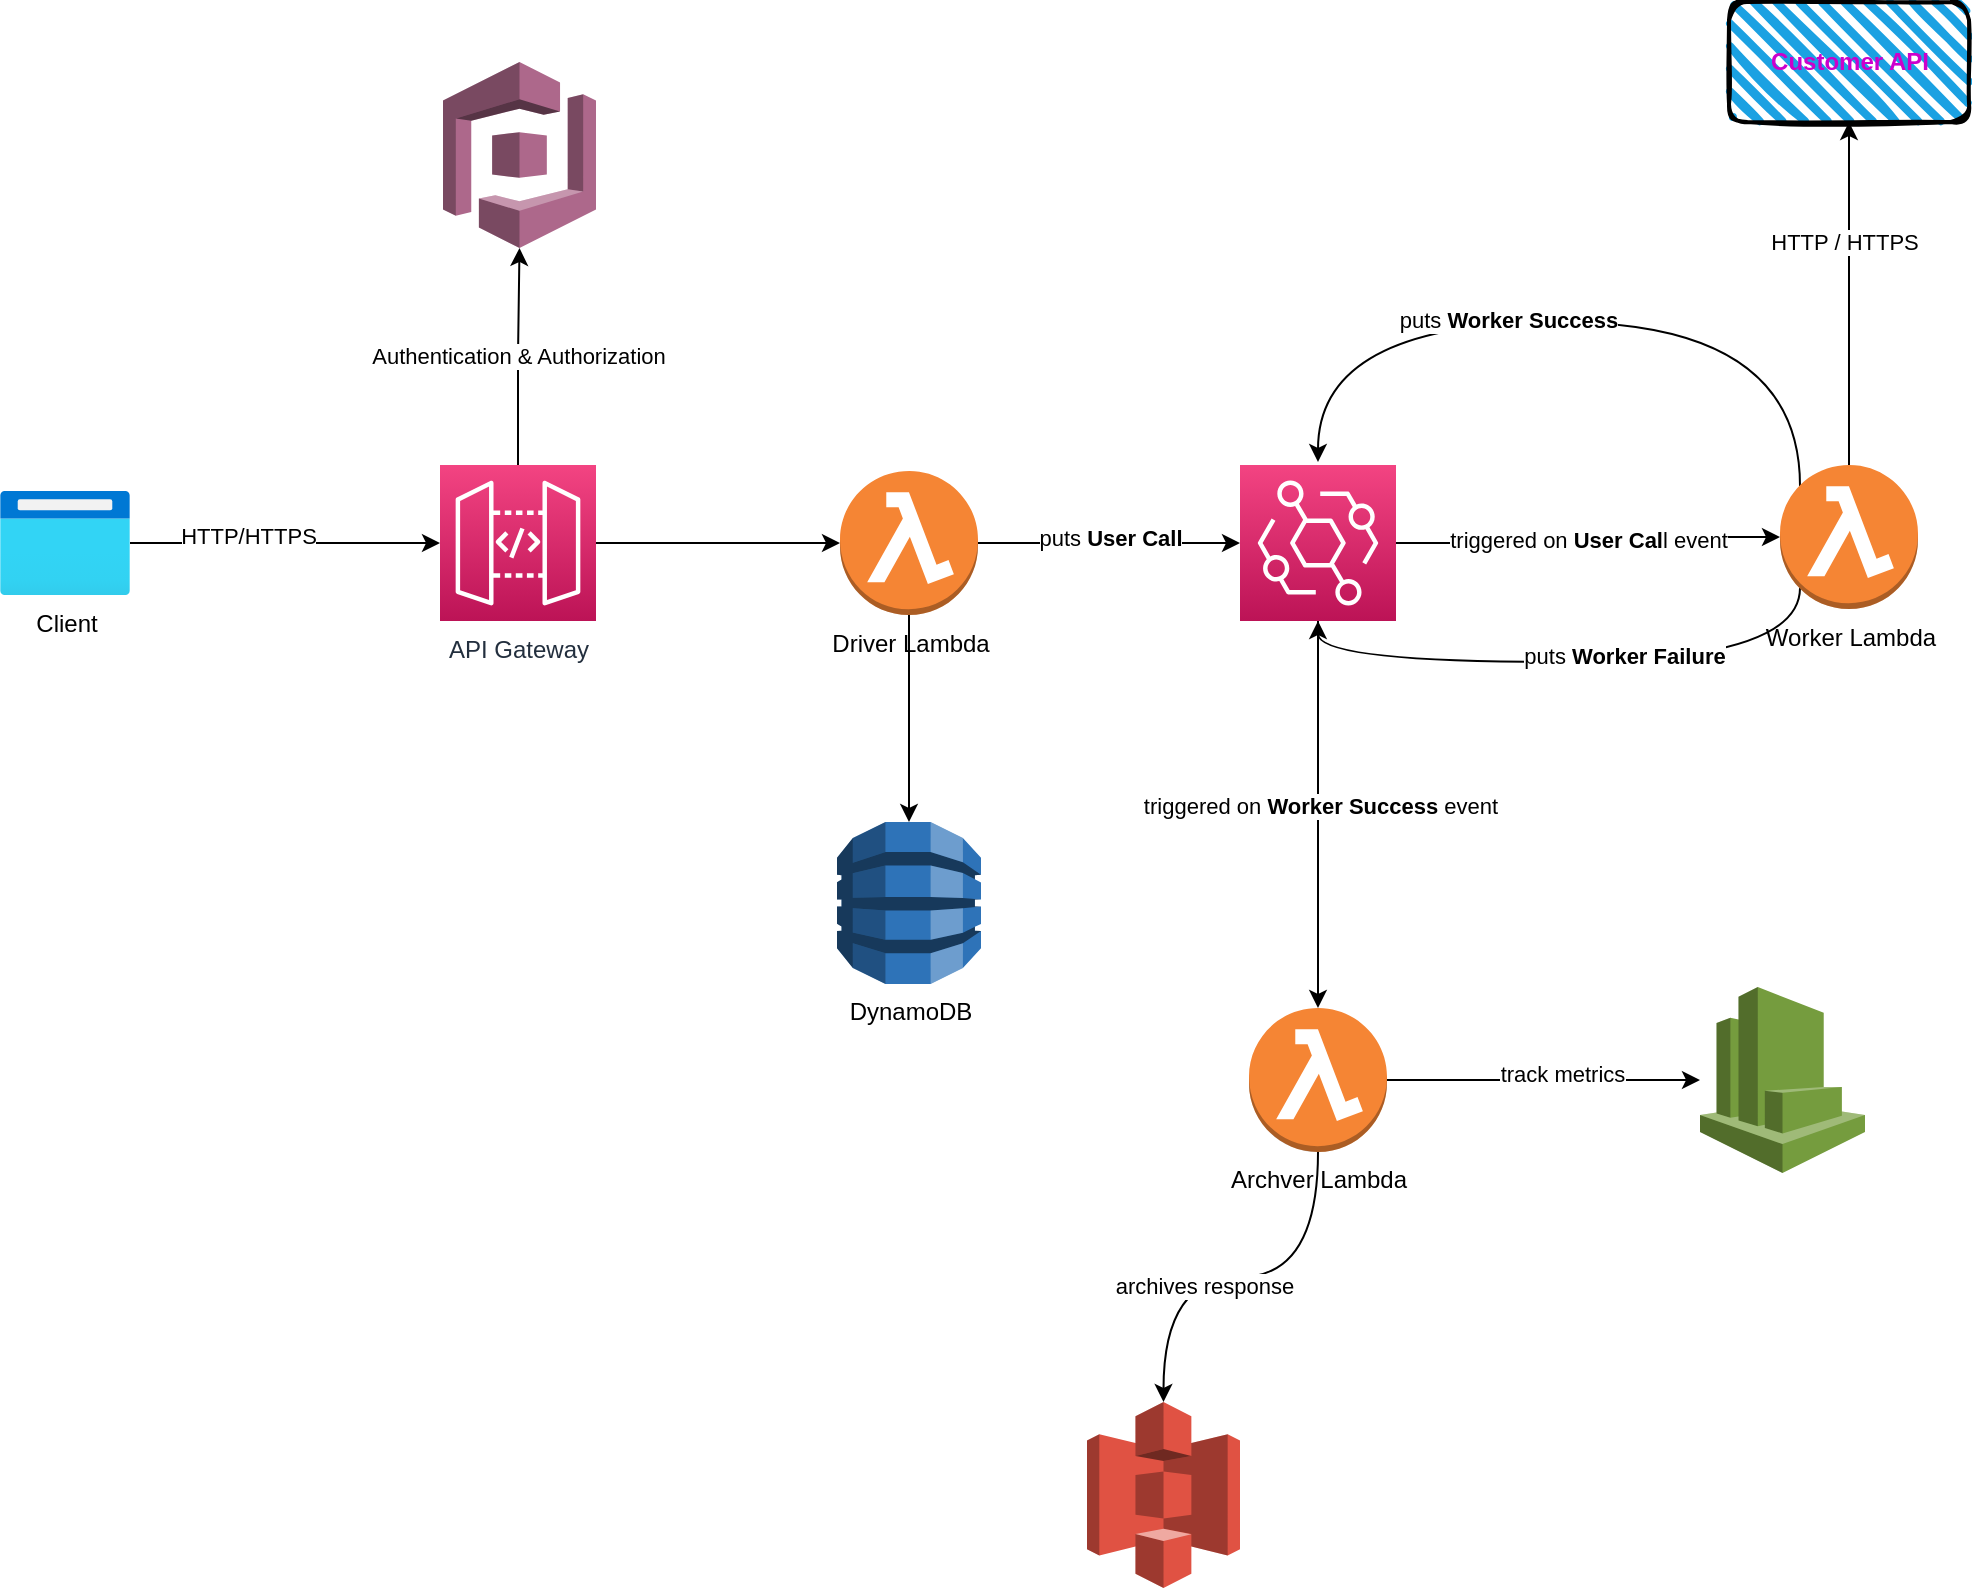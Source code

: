 <mxfile version="14.6.13" type="device"><diagram id="RKv14ecFxrFEVTuSgJnZ" name="Page-1"><mxGraphModel dx="2066" dy="1220" grid="1" gridSize="10" guides="1" tooltips="1" connect="1" arrows="1" fold="1" page="1" pageScale="1" pageWidth="827" pageHeight="1169" math="0" shadow="0"><root><mxCell id="0"/><mxCell id="1" parent="0"/><mxCell id="1tnIP4TyT4WY2BvfCv-U-1" value="DynamoDB" style="outlineConnect=0;dashed=0;verticalLabelPosition=bottom;verticalAlign=top;align=center;html=1;shape=mxgraph.aws3.dynamo_db;fillColor=#2E73B8;gradientColor=none;" vertex="1" parent="1"><mxGeometry x="438.5" y="420" width="72" height="81" as="geometry"/></mxCell><mxCell id="1tnIP4TyT4WY2BvfCv-U-12" style="edgeStyle=orthogonalEdgeStyle;rounded=0;orthogonalLoop=1;jettySize=auto;html=1;entryX=0.5;entryY=0;entryDx=0;entryDy=0;entryPerimeter=0;" edge="1" parent="1" source="1tnIP4TyT4WY2BvfCv-U-3" target="1tnIP4TyT4WY2BvfCv-U-1"><mxGeometry relative="1" as="geometry"/></mxCell><mxCell id="1tnIP4TyT4WY2BvfCv-U-14" style="edgeStyle=orthogonalEdgeStyle;rounded=0;orthogonalLoop=1;jettySize=auto;html=1;" edge="1" parent="1" source="1tnIP4TyT4WY2BvfCv-U-3" target="1tnIP4TyT4WY2BvfCv-U-13"><mxGeometry relative="1" as="geometry"/></mxCell><mxCell id="1tnIP4TyT4WY2BvfCv-U-15" value="puts &lt;b&gt;User Call&lt;/b&gt;" style="edgeLabel;html=1;align=center;verticalAlign=middle;resizable=0;points=[];" vertex="1" connectable="0" parent="1tnIP4TyT4WY2BvfCv-U-14"><mxGeometry x="0.008" y="4" relative="1" as="geometry"><mxPoint y="1" as="offset"/></mxGeometry></mxCell><mxCell id="1tnIP4TyT4WY2BvfCv-U-3" value="Driver Lambda" style="outlineConnect=0;dashed=0;verticalLabelPosition=bottom;verticalAlign=top;align=center;html=1;shape=mxgraph.aws3.lambda_function;fillColor=#F58534;gradientColor=none;" vertex="1" parent="1"><mxGeometry x="440" y="244.5" width="69" height="72" as="geometry"/></mxCell><mxCell id="1tnIP4TyT4WY2BvfCv-U-4" style="edgeStyle=orthogonalEdgeStyle;rounded=0;orthogonalLoop=1;jettySize=auto;html=1;entryX=0;entryY=0.5;entryDx=0;entryDy=0;entryPerimeter=0;" edge="1" parent="1" source="1tnIP4TyT4WY2BvfCv-U-6" target="1tnIP4TyT4WY2BvfCv-U-3"><mxGeometry relative="1" as="geometry"/></mxCell><mxCell id="1tnIP4TyT4WY2BvfCv-U-5" value="Authentication &amp;amp; Authorization" style="edgeStyle=orthogonalEdgeStyle;rounded=0;orthogonalLoop=1;jettySize=auto;html=1;exitX=0.5;exitY=0;exitDx=0;exitDy=0;exitPerimeter=0;entryX=0.5;entryY=1;entryDx=0;entryDy=0;entryPerimeter=0;" edge="1" parent="1" source="1tnIP4TyT4WY2BvfCv-U-6" target="1tnIP4TyT4WY2BvfCv-U-10"><mxGeometry relative="1" as="geometry"/></mxCell><mxCell id="1tnIP4TyT4WY2BvfCv-U-6" value="API Gateway" style="points=[[0,0,0],[0.25,0,0],[0.5,0,0],[0.75,0,0],[1,0,0],[0,1,0],[0.25,1,0],[0.5,1,0],[0.75,1,0],[1,1,0],[0,0.25,0],[0,0.5,0],[0,0.75,0],[1,0.25,0],[1,0.5,0],[1,0.75,0]];outlineConnect=0;fontColor=#232F3E;gradientColor=#F34482;gradientDirection=north;fillColor=#BC1356;strokeColor=#ffffff;dashed=0;verticalLabelPosition=bottom;verticalAlign=top;align=center;html=1;fontSize=12;fontStyle=0;aspect=fixed;shape=mxgraph.aws4.resourceIcon;resIcon=mxgraph.aws4.api_gateway;" vertex="1" parent="1"><mxGeometry x="240" y="241.5" width="78" height="78" as="geometry"/></mxCell><mxCell id="1tnIP4TyT4WY2BvfCv-U-7" style="edgeStyle=orthogonalEdgeStyle;rounded=0;orthogonalLoop=1;jettySize=auto;html=1;entryX=0;entryY=0.5;entryDx=0;entryDy=0;entryPerimeter=0;" edge="1" parent="1" source="1tnIP4TyT4WY2BvfCv-U-9" target="1tnIP4TyT4WY2BvfCv-U-6"><mxGeometry relative="1" as="geometry"/></mxCell><mxCell id="1tnIP4TyT4WY2BvfCv-U-8" value="HTTP/HTTPS" style="edgeLabel;html=1;align=center;verticalAlign=middle;resizable=0;points=[];" vertex="1" connectable="0" parent="1tnIP4TyT4WY2BvfCv-U-7"><mxGeometry x="-0.239" y="5" relative="1" as="geometry"><mxPoint y="1" as="offset"/></mxGeometry></mxCell><mxCell id="1tnIP4TyT4WY2BvfCv-U-9" value="Client" style="aspect=fixed;html=1;points=[];align=center;image;fontSize=12;image=img/lib/azure2/general/Browser.svg;" vertex="1" parent="1"><mxGeometry x="20" y="254.5" width="65" height="52" as="geometry"/></mxCell><mxCell id="1tnIP4TyT4WY2BvfCv-U-10" value="" style="outlineConnect=0;dashed=0;verticalLabelPosition=bottom;verticalAlign=top;align=center;html=1;shape=mxgraph.aws3.cognito;fillColor=#AD688B;gradientColor=none;" vertex="1" parent="1"><mxGeometry x="241.5" y="40" width="76.5" height="93" as="geometry"/></mxCell><mxCell id="1tnIP4TyT4WY2BvfCv-U-17" value="triggered on &lt;b&gt;User Cal&lt;/b&gt;l event" style="edgeStyle=orthogonalEdgeStyle;rounded=0;orthogonalLoop=1;jettySize=auto;html=1;entryX=0;entryY=0.5;entryDx=0;entryDy=0;entryPerimeter=0;" edge="1" parent="1" source="1tnIP4TyT4WY2BvfCv-U-13" target="1tnIP4TyT4WY2BvfCv-U-16"><mxGeometry relative="1" as="geometry"/></mxCell><mxCell id="1tnIP4TyT4WY2BvfCv-U-28" style="edgeStyle=orthogonalEdgeStyle;curved=1;rounded=0;orthogonalLoop=1;jettySize=auto;html=1;entryX=0.5;entryY=0;entryDx=0;entryDy=0;entryPerimeter=0;" edge="1" parent="1" source="1tnIP4TyT4WY2BvfCv-U-13" target="1tnIP4TyT4WY2BvfCv-U-27"><mxGeometry relative="1" as="geometry"/></mxCell><mxCell id="1tnIP4TyT4WY2BvfCv-U-29" value="triggered on &lt;b&gt;Worker Success &lt;/b&gt;event" style="edgeLabel;html=1;align=center;verticalAlign=middle;resizable=0;points=[];" vertex="1" connectable="0" parent="1tnIP4TyT4WY2BvfCv-U-28"><mxGeometry x="-0.044" y="1" relative="1" as="geometry"><mxPoint as="offset"/></mxGeometry></mxCell><mxCell id="1tnIP4TyT4WY2BvfCv-U-13" value="" style="points=[[0,0,0],[0.25,0,0],[0.5,0,0],[0.75,0,0],[1,0,0],[0,1,0],[0.25,1,0],[0.5,1,0],[0.75,1,0],[1,1,0],[0,0.25,0],[0,0.5,0],[0,0.75,0],[1,0.25,0],[1,0.5,0],[1,0.75,0]];outlineConnect=0;fontColor=#232F3E;gradientColor=#F34482;gradientDirection=north;fillColor=#BC1356;strokeColor=#ffffff;dashed=0;verticalLabelPosition=bottom;verticalAlign=top;align=center;html=1;fontSize=12;fontStyle=0;aspect=fixed;shape=mxgraph.aws4.resourceIcon;resIcon=mxgraph.aws4.eventbridge;" vertex="1" parent="1"><mxGeometry x="640" y="241.5" width="78" height="78" as="geometry"/></mxCell><mxCell id="1tnIP4TyT4WY2BvfCv-U-21" style="edgeStyle=orthogonalEdgeStyle;rounded=0;orthogonalLoop=1;jettySize=auto;html=1;exitX=0.5;exitY=0;exitDx=0;exitDy=0;exitPerimeter=0;entryX=0.5;entryY=1;entryDx=0;entryDy=0;" edge="1" parent="1" source="1tnIP4TyT4WY2BvfCv-U-16" target="1tnIP4TyT4WY2BvfCv-U-20"><mxGeometry relative="1" as="geometry"/></mxCell><mxCell id="1tnIP4TyT4WY2BvfCv-U-22" value="HTTP / HTTPS" style="edgeLabel;html=1;align=center;verticalAlign=middle;resizable=0;points=[];" vertex="1" connectable="0" parent="1tnIP4TyT4WY2BvfCv-U-21"><mxGeometry x="0.312" y="4" relative="1" as="geometry"><mxPoint x="1" y="1" as="offset"/></mxGeometry></mxCell><mxCell id="1tnIP4TyT4WY2BvfCv-U-23" style="edgeStyle=orthogonalEdgeStyle;rounded=0;orthogonalLoop=1;jettySize=auto;html=1;exitX=0.145;exitY=0.145;exitDx=0;exitDy=0;exitPerimeter=0;curved=1;" edge="1" parent="1" source="1tnIP4TyT4WY2BvfCv-U-16"><mxGeometry relative="1" as="geometry"><mxPoint x="679" y="240" as="targetPoint"/><Array as="points"><mxPoint x="920" y="170"/><mxPoint x="679" y="170"/></Array></mxGeometry></mxCell><mxCell id="1tnIP4TyT4WY2BvfCv-U-24" value="puts &lt;b&gt;Worker Success&lt;/b&gt;" style="edgeLabel;html=1;align=center;verticalAlign=middle;resizable=0;points=[];" vertex="1" connectable="0" parent="1tnIP4TyT4WY2BvfCv-U-23"><mxGeometry x="0.16" y="-1" relative="1" as="geometry"><mxPoint as="offset"/></mxGeometry></mxCell><mxCell id="1tnIP4TyT4WY2BvfCv-U-25" style="edgeStyle=orthogonalEdgeStyle;curved=1;rounded=0;orthogonalLoop=1;jettySize=auto;html=1;exitX=0.145;exitY=0.855;exitDx=0;exitDy=0;exitPerimeter=0;entryX=0.5;entryY=1;entryDx=0;entryDy=0;entryPerimeter=0;" edge="1" parent="1" source="1tnIP4TyT4WY2BvfCv-U-16" target="1tnIP4TyT4WY2BvfCv-U-13"><mxGeometry relative="1" as="geometry"><Array as="points"><mxPoint x="920" y="340"/><mxPoint x="679" y="340"/></Array></mxGeometry></mxCell><mxCell id="1tnIP4TyT4WY2BvfCv-U-26" value="puts &lt;b&gt;Worker Failure&lt;/b&gt;" style="edgeLabel;html=1;align=center;verticalAlign=middle;resizable=0;points=[];" vertex="1" connectable="0" parent="1tnIP4TyT4WY2BvfCv-U-25"><mxGeometry x="-0.163" y="-3" relative="1" as="geometry"><mxPoint as="offset"/></mxGeometry></mxCell><mxCell id="1tnIP4TyT4WY2BvfCv-U-16" value="Worker Lambda" style="outlineConnect=0;dashed=0;verticalLabelPosition=bottom;verticalAlign=top;align=center;html=1;shape=mxgraph.aws3.lambda_function;fillColor=#F58534;gradientColor=none;" vertex="1" parent="1"><mxGeometry x="910" y="241.5" width="69" height="72" as="geometry"/></mxCell><mxCell id="1tnIP4TyT4WY2BvfCv-U-20" value="&lt;b&gt;&lt;font color=&quot;#cc00cc&quot;&gt;Customer API&lt;/font&gt;&lt;/b&gt;" style="rounded=1;whiteSpace=wrap;html=1;strokeWidth=2;fillWeight=4;hachureGap=8;hachureAngle=45;fillColor=#1ba1e2;sketch=1;" vertex="1" parent="1"><mxGeometry x="884.5" y="10" width="120" height="60" as="geometry"/></mxCell><mxCell id="1tnIP4TyT4WY2BvfCv-U-31" style="edgeStyle=orthogonalEdgeStyle;curved=1;rounded=0;orthogonalLoop=1;jettySize=auto;html=1;exitX=0.5;exitY=1;exitDx=0;exitDy=0;exitPerimeter=0;" edge="1" parent="1" source="1tnIP4TyT4WY2BvfCv-U-27" target="1tnIP4TyT4WY2BvfCv-U-30"><mxGeometry relative="1" as="geometry"/></mxCell><mxCell id="1tnIP4TyT4WY2BvfCv-U-32" value="archives response" style="edgeLabel;html=1;align=center;verticalAlign=middle;resizable=0;points=[];" vertex="1" connectable="0" parent="1tnIP4TyT4WY2BvfCv-U-31"><mxGeometry x="0.192" y="3" relative="1" as="geometry"><mxPoint x="1" y="1" as="offset"/></mxGeometry></mxCell><mxCell id="1tnIP4TyT4WY2BvfCv-U-34" style="edgeStyle=orthogonalEdgeStyle;curved=1;rounded=0;orthogonalLoop=1;jettySize=auto;html=1;" edge="1" parent="1" source="1tnIP4TyT4WY2BvfCv-U-27" target="1tnIP4TyT4WY2BvfCv-U-33"><mxGeometry relative="1" as="geometry"/></mxCell><mxCell id="1tnIP4TyT4WY2BvfCv-U-35" value="track metrics" style="edgeLabel;html=1;align=center;verticalAlign=middle;resizable=0;points=[];" vertex="1" connectable="0" parent="1tnIP4TyT4WY2BvfCv-U-34"><mxGeometry x="0.348" y="3" relative="1" as="geometry"><mxPoint x="-18" as="offset"/></mxGeometry></mxCell><mxCell id="1tnIP4TyT4WY2BvfCv-U-27" value="Archver Lambda" style="outlineConnect=0;dashed=0;verticalLabelPosition=bottom;verticalAlign=top;align=center;html=1;shape=mxgraph.aws3.lambda_function;fillColor=#F58534;gradientColor=none;" vertex="1" parent="1"><mxGeometry x="644.5" y="513" width="69" height="72" as="geometry"/></mxCell><mxCell id="1tnIP4TyT4WY2BvfCv-U-30" value="" style="outlineConnect=0;dashed=0;verticalLabelPosition=bottom;verticalAlign=top;align=center;html=1;shape=mxgraph.aws3.s3;fillColor=#E05243;gradientColor=none;" vertex="1" parent="1"><mxGeometry x="563.5" y="710" width="76.5" height="93" as="geometry"/></mxCell><mxCell id="1tnIP4TyT4WY2BvfCv-U-33" value="" style="outlineConnect=0;dashed=0;verticalLabelPosition=bottom;verticalAlign=top;align=center;html=1;shape=mxgraph.aws3.cloudwatch;fillColor=#759C3E;gradientColor=none;" vertex="1" parent="1"><mxGeometry x="870" y="502.5" width="82.5" height="93" as="geometry"/></mxCell></root></mxGraphModel></diagram></mxfile>